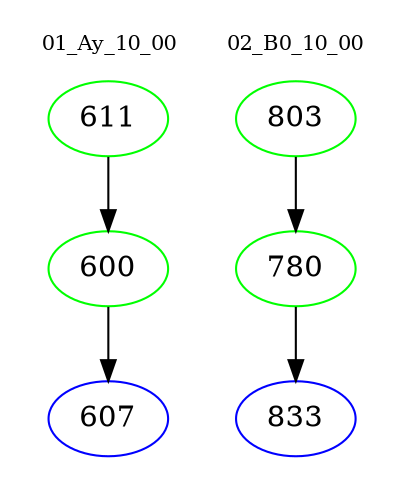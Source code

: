 digraph{
subgraph cluster_0 {
color = white
label = "01_Ay_10_00";
fontsize=10;
T0_611 [label="611", color="green"]
T0_611 -> T0_600 [color="black"]
T0_600 [label="600", color="green"]
T0_600 -> T0_607 [color="black"]
T0_607 [label="607", color="blue"]
}
subgraph cluster_1 {
color = white
label = "02_B0_10_00";
fontsize=10;
T1_803 [label="803", color="green"]
T1_803 -> T1_780 [color="black"]
T1_780 [label="780", color="green"]
T1_780 -> T1_833 [color="black"]
T1_833 [label="833", color="blue"]
}
}
